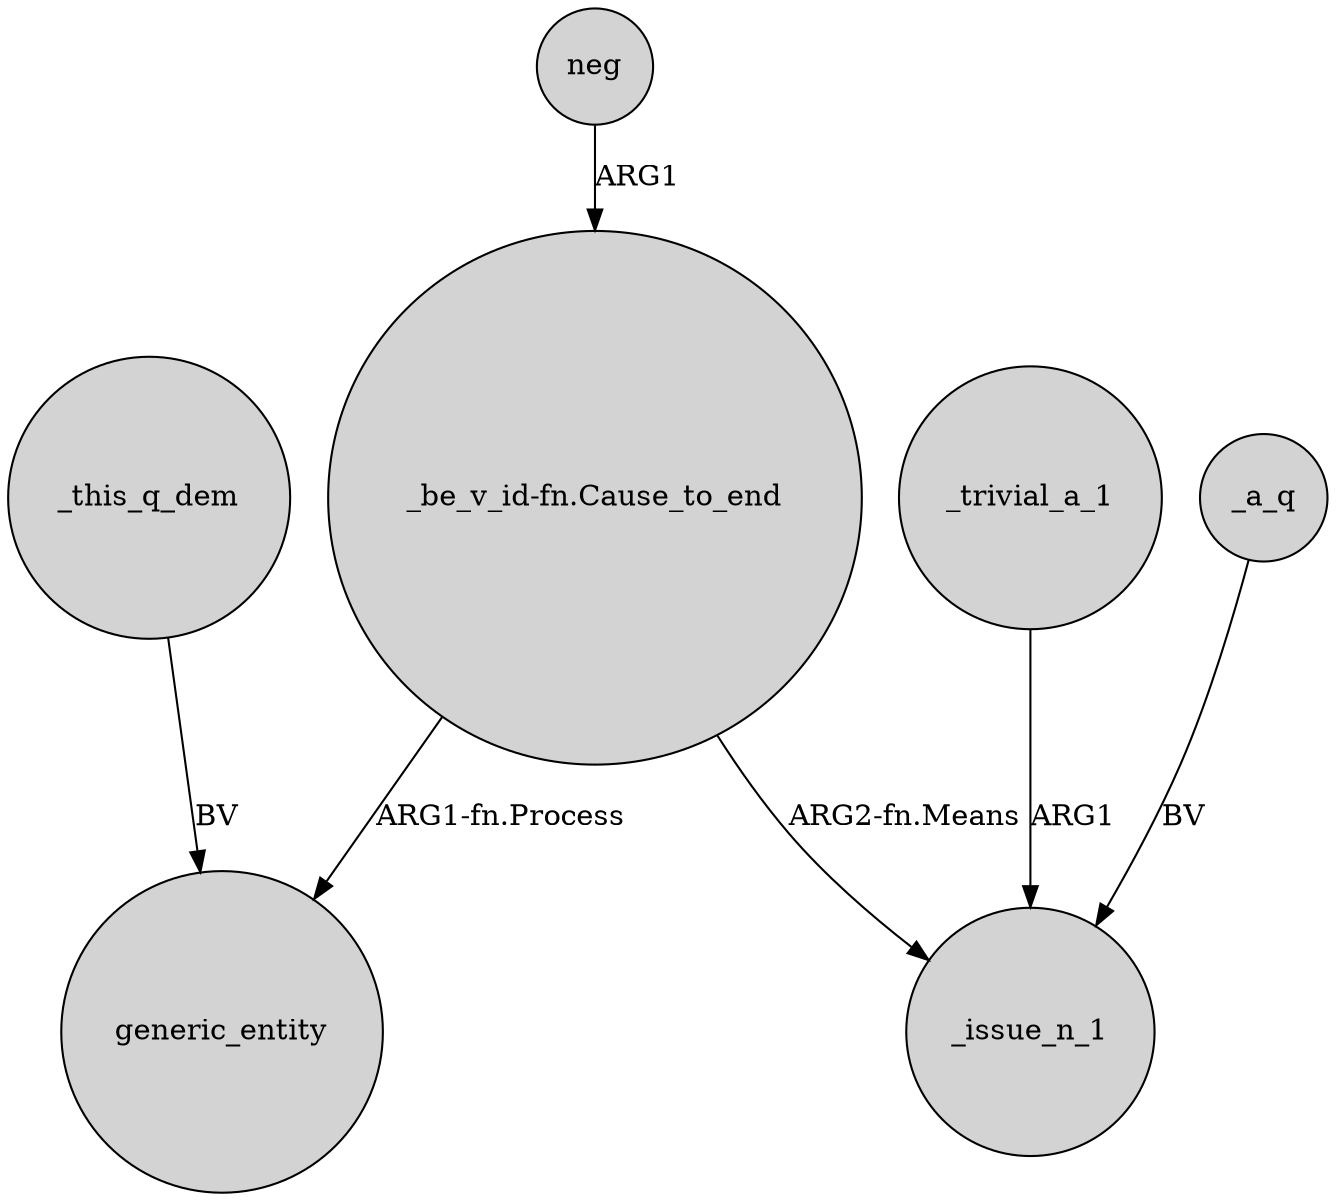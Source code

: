 digraph {
	node [shape=circle style=filled]
	"_be_v_id-fn.Cause_to_end" -> generic_entity [label="ARG1-fn.Process"]
	_trivial_a_1 -> _issue_n_1 [label=ARG1]
	"_be_v_id-fn.Cause_to_end" -> _issue_n_1 [label="ARG2-fn.Means"]
	_a_q -> _issue_n_1 [label=BV]
	neg -> "_be_v_id-fn.Cause_to_end" [label=ARG1]
	_this_q_dem -> generic_entity [label=BV]
}
